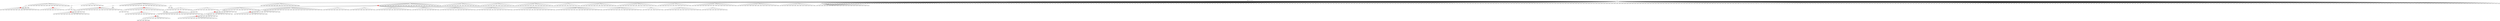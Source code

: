 digraph g {
	"59" -> "60";
	"60" [color=indianred1, style=filled, label="19"];
	"58" -> "59";
	"59" [label="2"];
	"50" -> "51";
	"51" [color=indianred1, style=filled, label="43"];
	"50" -> "52";
	"52" [label="10"];
	"49" -> "50";
	"50" [label="24"];
	"46" -> "47";
	"47" [color=indianred1, style=filled, label="45"];
	"45" -> "46";
	"46" [label="50"];
	"44" -> "45";
	"45" [color=indianred1, style=filled, label="36"];
	"43" -> "44";
	"44" [label="45"];
	"39" -> "40";
	"40" [label="6"];
	"38" -> "39";
	"39" [color=indianred1, style=filled, label="14"];
	"37" -> "38";
	"38" [label="30"];
	"33" -> "34";
	"34" [color=indianred1, style=filled, label="7"];
	"32" -> "33";
	"33" [label="46"];
	"30" -> "31";
	"31" [label="18"];
	"29" -> "30";
	"30" [color=indianred1, style=filled, label="39"];
	"28" -> "29";
	"29" [label="5"];
	"27" -> "28";
	"28" [color=indianred1, style=filled, label="11"];
	"26" -> "27";
	"27" [label="39"];
	"16" -> "17";
	"17" [color=indianred1, style=filled, label="4"];
	"15" -> "16";
	"16" [label="23"];
	"15" -> "18";
	"18" [label="32"];
	"14" -> "15";
	"15" [color=indianred1, style=filled, label="49"];
	"12" -> "13";
	"13" [label="1"];
	"12" -> "14";
	"14" [label="4"];
	"5" -> "6";
	"6" [color=indianred1, style=filled, label="44"];
	"4" -> "5";
	"5" [label="12"];
	"4" -> "7";
	"7" [label="48"];
	"2" -> "3";
	"3" [label="22"];
	"2" -> "4";
	"4" [label="44"];
	"2" -> "8";
	"8" [label="26"];
	"2" -> "9";
	"9" [label="41"];
	"2" -> "10";
	"10" [label="35"];
	"2" -> "11";
	"11" [label="38"];
	"2" -> "12";
	"12" [label="49"];
	"2" -> "19";
	"19" [label="47"];
	"2" -> "20";
	"20" [label="28"];
	"2" -> "21";
	"21" [label="9"];
	"2" -> "22";
	"22" [label="16"];
	"2" -> "23";
	"23" [label="29"];
	"2" -> "24";
	"24" [label="31"];
	"2" -> "25";
	"25" [label="34"];
	"2" -> "26";
	"26" [label="11"];
	"2" -> "32";
	"32" [label="7"];
	"1" -> "2";
	"2" [color=indianred1, style=filled, label="37"];
	"0" -> "1";
	"1" [label="37"];
	"0" -> "35";
	"35" [label="27"];
	"0" -> "36";
	"36" [label="40"];
	"0" -> "37";
	"37" [label="14"];
	"0" -> "41";
	"41" [label="20"];
	"0" -> "42";
	"42" [label="13"];
	"0" -> "43";
	"43" [label="36"];
	"0" -> "48";
	"48" [label="21"];
	"0" -> "49";
	"49" [label="43"];
	"0" -> "53";
	"53" [label="33"];
	"0" -> "54";
	"54" [label="3"];
	"0" -> "55";
	"55" [label="8"];
	"0" -> "56";
	"56" [label="25"];
	"0" -> "57";
	"57" [label="42"];
	"0" -> "58";
	"58" [label="19"];
	"0" -> "61";
	"61" [label="15"];
	"0" -> "62";
	"62" [label="17"];
	"0" [label="germline"];
	"0" -> "cell1";
	"cell1" [shape=box];
	"54" -> "cell2";
	"cell2" [shape=box];
	"57" -> "cell3";
	"cell3" [shape=box];
	"30" -> "cell4";
	"cell4" [shape=box];
	"51" -> "cell5";
	"cell5" [shape=box];
	"0" -> "cell6";
	"cell6" [shape=box];
	"7" -> "cell7";
	"cell7" [shape=box];
	"0" -> "cell8";
	"cell8" [shape=box];
	"21" -> "cell9";
	"cell9" [shape=box];
	"56" -> "cell10";
	"cell10" [shape=box];
	"0" -> "cell11";
	"cell11" [shape=box];
	"11" -> "cell12";
	"cell12" [shape=box];
	"41" -> "cell13";
	"cell13" [shape=box];
	"0" -> "cell14";
	"cell14" [shape=box];
	"0" -> "cell15";
	"cell15" [shape=box];
	"0" -> "cell16";
	"cell16" [shape=box];
	"35" -> "cell17";
	"cell17" [shape=box];
	"0" -> "cell18";
	"cell18" [shape=box];
	"0" -> "cell19";
	"cell19" [shape=box];
	"47" -> "cell20";
	"cell20" [shape=box];
	"0" -> "cell21";
	"cell21" [shape=box];
	"0" -> "cell22";
	"cell22" [shape=box];
	"61" -> "cell23";
	"cell23" [shape=box];
	"21" -> "cell24";
	"cell24" [shape=box];
	"6" -> "cell25";
	"cell25" [shape=box];
	"0" -> "cell26";
	"cell26" [shape=box];
	"0" -> "cell27";
	"cell27" [shape=box];
	"11" -> "cell28";
	"cell28" [shape=box];
	"48" -> "cell29";
	"cell29" [shape=box];
	"0" -> "cell30";
	"cell30" [shape=box];
	"42" -> "cell31";
	"cell31" [shape=box];
	"17" -> "cell32";
	"cell32" [shape=box];
	"57" -> "cell33";
	"cell33" [shape=box];
	"0" -> "cell34";
	"cell34" [shape=box];
	"56" -> "cell35";
	"cell35" [shape=box];
	"0" -> "cell36";
	"cell36" [shape=box];
	"0" -> "cell37";
	"cell37" [shape=box];
	"0" -> "cell38";
	"cell38" [shape=box];
	"0" -> "cell39";
	"cell39" [shape=box];
	"13" -> "cell40";
	"cell40" [shape=box];
	"0" -> "cell41";
	"cell41" [shape=box];
	"0" -> "cell42";
	"cell42" [shape=box];
	"0" -> "cell43";
	"cell43" [shape=box];
	"57" -> "cell44";
	"cell44" [shape=box];
	"0" -> "cell45";
	"cell45" [shape=box];
	"0" -> "cell46";
	"cell46" [shape=box];
	"58" -> "cell47";
	"cell47" [shape=box];
	"9" -> "cell48";
	"cell48" [shape=box];
	"51" -> "cell49";
	"cell49" [shape=box];
	"0" -> "cell50";
	"cell50" [shape=box];
	"0" -> "cell51";
	"cell51" [shape=box];
	"4" -> "cell52";
	"cell52" [shape=box];
	"0" -> "cell53";
	"cell53" [shape=box];
	"15" -> "cell54";
	"cell54" [shape=box];
	"0" -> "cell55";
	"cell55" [shape=box];
	"0" -> "cell56";
	"cell56" [shape=box];
	"35" -> "cell57";
	"cell57" [shape=box];
	"0" -> "cell58";
	"cell58" [shape=box];
	"6" -> "cell59";
	"cell59" [shape=box];
	"12" -> "cell60";
	"cell60" [shape=box];
	"41" -> "cell61";
	"cell61" [shape=box];
	"0" -> "cell62";
	"cell62" [shape=box];
	"0" -> "cell63";
	"cell63" [shape=box];
	"10" -> "cell64";
	"cell64" [shape=box];
	"39" -> "cell65";
	"cell65" [shape=box];
	"0" -> "cell66";
	"cell66" [shape=box];
	"0" -> "cell67";
	"cell67" [shape=box];
	"10" -> "cell68";
	"cell68" [shape=box];
	"0" -> "cell69";
	"cell69" [shape=box];
	"19" -> "cell70";
	"cell70" [shape=box];
	"49" -> "cell71";
	"cell71" [shape=box];
	"10" -> "cell72";
	"cell72" [shape=box];
	"56" -> "cell73";
	"cell73" [shape=box];
	"27" -> "cell74";
	"cell74" [shape=box];
	"36" -> "cell75";
	"cell75" [shape=box];
	"0" -> "cell76";
	"cell76" [shape=box];
	"0" -> "cell77";
	"cell77" [shape=box];
	"45" -> "cell78";
	"cell78" [shape=box];
	"0" -> "cell79";
	"cell79" [shape=box];
	"26" -> "cell80";
	"cell80" [shape=box];
	"0" -> "cell81";
	"cell81" [shape=box];
	"18" -> "cell82";
	"cell82" [shape=box];
	"0" -> "cell83";
	"cell83" [shape=box];
	"35" -> "cell84";
	"cell84" [shape=box];
	"0" -> "cell85";
	"cell85" [shape=box];
	"0" -> "cell86";
	"cell86" [shape=box];
	"34" -> "cell87";
	"cell87" [shape=box];
	"51" -> "cell88";
	"cell88" [shape=box];
	"41" -> "cell89";
	"cell89" [shape=box];
	"0" -> "cell90";
	"cell90" [shape=box];
	"0" -> "cell91";
	"cell91" [shape=box];
	"0" -> "cell92";
	"cell92" [shape=box];
	"0" -> "cell93";
	"cell93" [shape=box];
	"0" -> "cell94";
	"cell94" [shape=box];
	"25" -> "cell95";
	"cell95" [shape=box];
	"0" -> "cell96";
	"cell96" [shape=box];
	"0" -> "cell97";
	"cell97" [shape=box];
	"22" -> "cell98";
	"cell98" [shape=box];
	"51" -> "cell99";
	"cell99" [shape=box];
	"0" -> "cell100";
	"cell100" [shape=box];
	"17" -> "cell101";
	"cell101" [shape=box];
	"0" -> "cell102";
	"cell102" [shape=box];
	"22" -> "cell103";
	"cell103" [shape=box];
	"0" -> "cell104";
	"cell104" [shape=box];
	"40" -> "cell105";
	"cell105" [shape=box];
	"3" -> "cell106";
	"cell106" [shape=box];
	"60" -> "cell107";
	"cell107" [shape=box];
	"25" -> "cell108";
	"cell108" [shape=box];
	"0" -> "cell109";
	"cell109" [shape=box];
	"0" -> "cell110";
	"cell110" [shape=box];
	"0" -> "cell111";
	"cell111" [shape=box];
	"0" -> "cell112";
	"cell112" [shape=box];
	"0" -> "cell113";
	"cell113" [shape=box];
	"53" -> "cell114";
	"cell114" [shape=box];
	"12" -> "cell115";
	"cell115" [shape=box];
	"18" -> "cell116";
	"cell116" [shape=box];
	"52" -> "cell117";
	"cell117" [shape=box];
	"12" -> "cell118";
	"cell118" [shape=box];
	"36" -> "cell119";
	"cell119" [shape=box];
	"0" -> "cell120";
	"cell120" [shape=box];
	"34" -> "cell121";
	"cell121" [shape=box];
	"0" -> "cell122";
	"cell122" [shape=box];
	"58" -> "cell123";
	"cell123" [shape=box];
	"0" -> "cell124";
	"cell124" [shape=box];
	"0" -> "cell125";
	"cell125" [shape=box];
	"0" -> "cell126";
	"cell126" [shape=box];
	"0" -> "cell127";
	"cell127" [shape=box];
	"8" -> "cell128";
	"cell128" [shape=box];
	"0" -> "cell129";
	"cell129" [shape=box];
	"47" -> "cell130";
	"cell130" [shape=box];
	"41" -> "cell131";
	"cell131" [shape=box];
	"0" -> "cell132";
	"cell132" [shape=box];
	"0" -> "cell133";
	"cell133" [shape=box];
	"0" -> "cell134";
	"cell134" [shape=box];
	"0" -> "cell135";
	"cell135" [shape=box];
	"28" -> "cell136";
	"cell136" [shape=box];
	"28" -> "cell137";
	"cell137" [shape=box];
	"0" -> "cell138";
	"cell138" [shape=box];
	"16" -> "cell139";
	"cell139" [shape=box];
	"0" -> "cell140";
	"cell140" [shape=box];
	"60" -> "cell141";
	"cell141" [shape=box];
	"0" -> "cell142";
	"cell142" [shape=box];
	"32" -> "cell143";
	"cell143" [shape=box];
	"49" -> "cell144";
	"cell144" [shape=box];
	"39" -> "cell145";
	"cell145" [shape=box];
	"4" -> "cell146";
	"cell146" [shape=box];
	"0" -> "cell147";
	"cell147" [shape=box];
	"21" -> "cell148";
	"cell148" [shape=box];
	"20" -> "cell149";
	"cell149" [shape=box];
	"0" -> "cell150";
	"cell150" [shape=box];
	"11" -> "cell151";
	"cell151" [shape=box];
	"62" -> "cell152";
	"cell152" [shape=box];
	"6" -> "cell153";
	"cell153" [shape=box];
	"11" -> "cell154";
	"cell154" [shape=box];
	"0" -> "cell155";
	"cell155" [shape=box];
	"0" -> "cell156";
	"cell156" [shape=box];
	"0" -> "cell157";
	"cell157" [shape=box];
	"22" -> "cell158";
	"cell158" [shape=box];
	"0" -> "cell159";
	"cell159" [shape=box];
	"0" -> "cell160";
	"cell160" [shape=box];
	"0" -> "cell161";
	"cell161" [shape=box];
	"0" -> "cell162";
	"cell162" [shape=box];
	"6" -> "cell163";
	"cell163" [shape=box];
	"0" -> "cell164";
	"cell164" [shape=box];
	"24" -> "cell165";
	"cell165" [shape=box];
	"0" -> "cell166";
	"cell166" [shape=box];
	"19" -> "cell167";
	"cell167" [shape=box];
	"61" -> "cell168";
	"cell168" [shape=box];
	"0" -> "cell169";
	"cell169" [shape=box];
	"0" -> "cell170";
	"cell170" [shape=box];
	"0" -> "cell171";
	"cell171" [shape=box];
	"36" -> "cell172";
	"cell172" [shape=box];
	"43" -> "cell173";
	"cell173" [shape=box];
	"28" -> "cell174";
	"cell174" [shape=box];
	"0" -> "cell175";
	"cell175" [shape=box];
	"0" -> "cell176";
	"cell176" [shape=box];
	"47" -> "cell177";
	"cell177" [shape=box];
	"0" -> "cell178";
	"cell178" [shape=box];
	"1" -> "cell179";
	"cell179" [shape=box];
	"45" -> "cell180";
	"cell180" [shape=box];
	"0" -> "cell181";
	"cell181" [shape=box];
	"0" -> "cell182";
	"cell182" [shape=box];
	"20" -> "cell183";
	"cell183" [shape=box];
	"33" -> "cell184";
	"cell184" [shape=box];
	"0" -> "cell185";
	"cell185" [shape=box];
	"30" -> "cell186";
	"cell186" [shape=box];
	"0" -> "cell187";
	"cell187" [shape=box];
	"17" -> "cell188";
	"cell188" [shape=box];
	"60" -> "cell189";
	"cell189" [shape=box];
	"0" -> "cell190";
	"cell190" [shape=box];
	"0" -> "cell191";
	"cell191" [shape=box];
	"0" -> "cell192";
	"cell192" [shape=box];
	"0" -> "cell193";
	"cell193" [shape=box];
	"0" -> "cell194";
	"cell194" [shape=box];
	"0" -> "cell195";
	"cell195" [shape=box];
	"0" -> "cell196";
	"cell196" [shape=box];
	"0" -> "cell197";
	"cell197" [shape=box];
	"48" -> "cell198";
	"cell198" [shape=box];
	"21" -> "cell199";
	"cell199" [shape=box];
	"35" -> "cell200";
	"cell200" [shape=box];
	"37" -> "cell201";
	"cell201" [shape=box];
	"0" -> "cell202";
	"cell202" [shape=box];
	"0" -> "cell203";
	"cell203" [shape=box];
	"0" -> "cell204";
	"cell204" [shape=box];
	"0" -> "cell205";
	"cell205" [shape=box];
	"0" -> "cell206";
	"cell206" [shape=box];
	"12" -> "cell207";
	"cell207" [shape=box];
	"43" -> "cell208";
	"cell208" [shape=box];
	"0" -> "cell209";
	"cell209" [shape=box];
	"0" -> "cell210";
	"cell210" [shape=box];
	"10" -> "cell211";
	"cell211" [shape=box];
	"0" -> "cell212";
	"cell212" [shape=box];
	"32" -> "cell213";
	"cell213" [shape=box];
	"20" -> "cell214";
	"cell214" [shape=box];
	"0" -> "cell215";
	"cell215" [shape=box];
	"21" -> "cell216";
	"cell216" [shape=box];
	"0" -> "cell217";
	"cell217" [shape=box];
	"1" -> "cell218";
	"cell218" [shape=box];
	"39" -> "cell219";
	"cell219" [shape=box];
	"28" -> "cell220";
	"cell220" [shape=box];
	"0" -> "cell221";
	"cell221" [shape=box];
	"10" -> "cell222";
	"cell222" [shape=box];
	"0" -> "cell223";
	"cell223" [shape=box];
	"55" -> "cell224";
	"cell224" [shape=box];
	"0" -> "cell225";
	"cell225" [shape=box];
	"0" -> "cell226";
	"cell226" [shape=box];
	"49" -> "cell227";
	"cell227" [shape=box];
	"20" -> "cell228";
	"cell228" [shape=box];
	"56" -> "cell229";
	"cell229" [shape=box];
	"0" -> "cell230";
	"cell230" [shape=box];
	"21" -> "cell231";
	"cell231" [shape=box];
	"0" -> "cell232";
	"cell232" [shape=box];
	"9" -> "cell233";
	"cell233" [shape=box];
	"0" -> "cell234";
	"cell234" [shape=box];
	"0" -> "cell235";
	"cell235" [shape=box];
	"8" -> "cell236";
	"cell236" [shape=box];
	"26" -> "cell237";
	"cell237" [shape=box];
	"0" -> "cell238";
	"cell238" [shape=box];
	"0" -> "cell239";
	"cell239" [shape=box];
	"0" -> "cell240";
	"cell240" [shape=box];
	"0" -> "cell241";
	"cell241" [shape=box];
	"23" -> "cell242";
	"cell242" [shape=box];
	"45" -> "cell243";
	"cell243" [shape=box];
	"46" -> "cell244";
	"cell244" [shape=box];
	"41" -> "cell245";
	"cell245" [shape=box];
	"24" -> "cell246";
	"cell246" [shape=box];
	"0" -> "cell247";
	"cell247" [shape=box];
	"0" -> "cell248";
	"cell248" [shape=box];
	"9" -> "cell249";
	"cell249" [shape=box];
	"32" -> "cell250";
	"cell250" [shape=box];
	"0" -> "cell251";
	"cell251" [shape=box];
	"6" -> "cell252";
	"cell252" [shape=box];
	"0" -> "cell253";
	"cell253" [shape=box];
	"0" -> "cell254";
	"cell254" [shape=box];
	"0" -> "cell255";
	"cell255" [shape=box];
	"0" -> "cell256";
	"cell256" [shape=box];
	"26" -> "cell257";
	"cell257" [shape=box];
	"43" -> "cell258";
	"cell258" [shape=box];
	"0" -> "cell259";
	"cell259" [shape=box];
	"61" -> "cell260";
	"cell260" [shape=box];
	"0" -> "cell261";
	"cell261" [shape=box];
	"0" -> "cell262";
	"cell262" [shape=box];
	"0" -> "cell263";
	"cell263" [shape=box];
	"0" -> "cell264";
	"cell264" [shape=box];
	"0" -> "cell265";
	"cell265" [shape=box];
	"8" -> "cell266";
	"cell266" [shape=box];
	"36" -> "cell267";
	"cell267" [shape=box];
	"0" -> "cell268";
	"cell268" [shape=box];
	"0" -> "cell269";
	"cell269" [shape=box];
	"25" -> "cell270";
	"cell270" [shape=box];
	"0" -> "cell271";
	"cell271" [shape=box];
	"0" -> "cell272";
	"cell272" [shape=box];
	"0" -> "cell273";
	"cell273" [shape=box];
	"0" -> "cell274";
	"cell274" [shape=box];
	"8" -> "cell275";
	"cell275" [shape=box];
	"0" -> "cell276";
	"cell276" [shape=box];
	"0" -> "cell277";
	"cell277" [shape=box];
	"0" -> "cell278";
	"cell278" [shape=box];
	"0" -> "cell279";
	"cell279" [shape=box];
	"0" -> "cell280";
	"cell280" [shape=box];
	"1" -> "cell281";
	"cell281" [shape=box];
	"0" -> "cell282";
	"cell282" [shape=box];
	"0" -> "cell283";
	"cell283" [shape=box];
	"53" -> "cell284";
	"cell284" [shape=box];
	"0" -> "cell285";
	"cell285" [shape=box];
	"8" -> "cell286";
	"cell286" [shape=box];
	"12" -> "cell287";
	"cell287" [shape=box];
	"37" -> "cell288";
	"cell288" [shape=box];
	"18" -> "cell289";
	"cell289" [shape=box];
	"0" -> "cell290";
	"cell290" [shape=box];
	"0" -> "cell291";
	"cell291" [shape=box];
	"54" -> "cell292";
	"cell292" [shape=box];
	"61" -> "cell293";
	"cell293" [shape=box];
	"0" -> "cell294";
	"cell294" [shape=box];
	"0" -> "cell295";
	"cell295" [shape=box];
	"0" -> "cell296";
	"cell296" [shape=box];
	"38" -> "cell297";
	"cell297" [shape=box];
	"57" -> "cell298";
	"cell298" [shape=box];
	"0" -> "cell299";
	"cell299" [shape=box];
	"0" -> "cell300";
	"cell300" [shape=box];
	"48" -> "cell301";
	"cell301" [shape=box];
	"0" -> "cell302";
	"cell302" [shape=box];
	"0" -> "cell303";
	"cell303" [shape=box];
	"11" -> "cell304";
	"cell304" [shape=box];
	"5" -> "cell305";
	"cell305" [shape=box];
	"31" -> "cell306";
	"cell306" [shape=box];
	"0" -> "cell307";
	"cell307" [shape=box];
	"0" -> "cell308";
	"cell308" [shape=box];
	"35" -> "cell309";
	"cell309" [shape=box];
	"0" -> "cell310";
	"cell310" [shape=box];
	"0" -> "cell311";
	"cell311" [shape=box];
	"59" -> "cell312";
	"cell312" [shape=box];
	"61" -> "cell313";
	"cell313" [shape=box];
	"34" -> "cell314";
	"cell314" [shape=box];
	"30" -> "cell315";
	"cell315" [shape=box];
	"0" -> "cell316";
	"cell316" [shape=box];
	"0" -> "cell317";
	"cell317" [shape=box];
	"45" -> "cell318";
	"cell318" [shape=box];
	"30" -> "cell319";
	"cell319" [shape=box];
	"0" -> "cell320";
	"cell320" [shape=box];
	"28" -> "cell321";
	"cell321" [shape=box];
	"0" -> "cell322";
	"cell322" [shape=box];
	"0" -> "cell323";
	"cell323" [shape=box];
	"0" -> "cell324";
	"cell324" [shape=box];
	"42" -> "cell325";
	"cell325" [shape=box];
	"0" -> "cell326";
	"cell326" [shape=box];
	"36" -> "cell327";
	"cell327" [shape=box];
	"0" -> "cell328";
	"cell328" [shape=box];
	"61" -> "cell329";
	"cell329" [shape=box];
	"53" -> "cell330";
	"cell330" [shape=box];
	"55" -> "cell331";
	"cell331" [shape=box];
	"47" -> "cell332";
	"cell332" [shape=box];
	"0" -> "cell333";
	"cell333" [shape=box];
	"47" -> "cell334";
	"cell334" [shape=box];
	"0" -> "cell335";
	"cell335" [shape=box];
	"42" -> "cell336";
	"cell336" [shape=box];
	"0" -> "cell337";
	"cell337" [shape=box];
	"0" -> "cell338";
	"cell338" [shape=box];
	"0" -> "cell339";
	"cell339" [shape=box];
	"0" -> "cell340";
	"cell340" [shape=box];
	"0" -> "cell341";
	"cell341" [shape=box];
	"0" -> "cell342";
	"cell342" [shape=box];
	"0" -> "cell343";
	"cell343" [shape=box];
	"0" -> "cell344";
	"cell344" [shape=box];
	"0" -> "cell345";
	"cell345" [shape=box];
	"0" -> "cell346";
	"cell346" [shape=box];
	"41" -> "cell347";
	"cell347" [shape=box];
	"0" -> "cell348";
	"cell348" [shape=box];
	"57" -> "cell349";
	"cell349" [shape=box];
	"0" -> "cell350";
	"cell350" [shape=box];
	"7" -> "cell351";
	"cell351" [shape=box];
	"55" -> "cell352";
	"cell352" [shape=box];
	"45" -> "cell353";
	"cell353" [shape=box];
	"0" -> "cell354";
	"cell354" [shape=box];
	"0" -> "cell355";
	"cell355" [shape=box];
	"0" -> "cell356";
	"cell356" [shape=box];
	"56" -> "cell357";
	"cell357" [shape=box];
	"0" -> "cell358";
	"cell358" [shape=box];
	"59" -> "cell359";
	"cell359" [shape=box];
	"0" -> "cell360";
	"cell360" [shape=box];
	"0" -> "cell361";
	"cell361" [shape=box];
	"0" -> "cell362";
	"cell362" [shape=box];
	"0" -> "cell363";
	"cell363" [shape=box];
	"0" -> "cell364";
	"cell364" [shape=box];
	"1" -> "cell365";
	"cell365" [shape=box];
	"48" -> "cell366";
	"cell366" [shape=box];
	"0" -> "cell367";
	"cell367" [shape=box];
	"0" -> "cell368";
	"cell368" [shape=box];
	"0" -> "cell369";
	"cell369" [shape=box];
	"45" -> "cell370";
	"cell370" [shape=box];
	"39" -> "cell371";
	"cell371" [shape=box];
	"1" -> "cell372";
	"cell372" [shape=box];
	"48" -> "cell373";
	"cell373" [shape=box];
	"0" -> "cell374";
	"cell374" [shape=box];
	"45" -> "cell375";
	"cell375" [shape=box];
	"39" -> "cell376";
	"cell376" [shape=box];
	"0" -> "cell377";
	"cell377" [shape=box];
	"0" -> "cell378";
	"cell378" [shape=box];
	"0" -> "cell379";
	"cell379" [shape=box];
	"0" -> "cell380";
	"cell380" [shape=box];
	"0" -> "cell381";
	"cell381" [shape=box];
	"0" -> "cell382";
	"cell382" [shape=box];
	"0" -> "cell383";
	"cell383" [shape=box];
	"0" -> "cell384";
	"cell384" [shape=box];
	"0" -> "cell385";
	"cell385" [shape=box];
	"54" -> "cell386";
	"cell386" [shape=box];
	"0" -> "cell387";
	"cell387" [shape=box];
	"49" -> "cell388";
	"cell388" [shape=box];
	"0" -> "cell389";
	"cell389" [shape=box];
	"48" -> "cell390";
	"cell390" [shape=box];
	"0" -> "cell391";
	"cell391" [shape=box];
	"0" -> "cell392";
	"cell392" [shape=box];
	"0" -> "cell393";
	"cell393" [shape=box];
	"0" -> "cell394";
	"cell394" [shape=box];
	"0" -> "cell395";
	"cell395" [shape=box];
	"0" -> "cell396";
	"cell396" [shape=box];
	"0" -> "cell397";
	"cell397" [shape=box];
	"28" -> "cell398";
	"cell398" [shape=box];
	"0" -> "cell399";
	"cell399" [shape=box];
	"0" -> "cell400";
	"cell400" [shape=box];
	"6" -> "cell401";
	"cell401" [shape=box];
	"42" -> "cell402";
	"cell402" [shape=box];
	"55" -> "cell403";
	"cell403" [shape=box];
	"35" -> "cell404";
	"cell404" [shape=box];
	"0" -> "cell405";
	"cell405" [shape=box];
	"22" -> "cell406";
	"cell406" [shape=box];
	"15" -> "cell407";
	"cell407" [shape=box];
	"0" -> "cell408";
	"cell408" [shape=box];
	"0" -> "cell409";
	"cell409" [shape=box];
	"0" -> "cell410";
	"cell410" [shape=box];
	"45" -> "cell411";
	"cell411" [shape=box];
	"49" -> "cell412";
	"cell412" [shape=box];
	"0" -> "cell413";
	"cell413" [shape=box];
	"11" -> "cell414";
	"cell414" [shape=box];
	"0" -> "cell415";
	"cell415" [shape=box];
	"28" -> "cell416";
	"cell416" [shape=box];
	"0" -> "cell417";
	"cell417" [shape=box];
	"24" -> "cell418";
	"cell418" [shape=box];
	"31" -> "cell419";
	"cell419" [shape=box];
	"0" -> "cell420";
	"cell420" [shape=box];
	"0" -> "cell421";
	"cell421" [shape=box];
	"0" -> "cell422";
	"cell422" [shape=box];
	"5" -> "cell423";
	"cell423" [shape=box];
	"0" -> "cell424";
	"cell424" [shape=box];
	"0" -> "cell425";
	"cell425" [shape=box];
	"0" -> "cell426";
	"cell426" [shape=box];
	"0" -> "cell427";
	"cell427" [shape=box];
	"0" -> "cell428";
	"cell428" [shape=box];
	"0" -> "cell429";
	"cell429" [shape=box];
	"19" -> "cell430";
	"cell430" [shape=box];
	"0" -> "cell431";
	"cell431" [shape=box];
	"0" -> "cell432";
	"cell432" [shape=box];
	"1" -> "cell433";
	"cell433" [shape=box];
	"19" -> "cell434";
	"cell434" [shape=box];
	"0" -> "cell435";
	"cell435" [shape=box];
	"1" -> "cell436";
	"cell436" [shape=box];
	"23" -> "cell437";
	"cell437" [shape=box];
	"4" -> "cell438";
	"cell438" [shape=box];
	"0" -> "cell439";
	"cell439" [shape=box];
	"0" -> "cell440";
	"cell440" [shape=box];
	"20" -> "cell441";
	"cell441" [shape=box];
	"0" -> "cell442";
	"cell442" [shape=box];
	"0" -> "cell443";
	"cell443" [shape=box];
	"26" -> "cell444";
	"cell444" [shape=box];
	"19" -> "cell445";
	"cell445" [shape=box];
	"0" -> "cell446";
	"cell446" [shape=box];
	"43" -> "cell447";
	"cell447" [shape=box];
	"0" -> "cell448";
	"cell448" [shape=box];
	"9" -> "cell449";
	"cell449" [shape=box];
	"12" -> "cell450";
	"cell450" [shape=box];
	"20" -> "cell451";
	"cell451" [shape=box];
	"34" -> "cell452";
	"cell452" [shape=box];
	"17" -> "cell453";
	"cell453" [shape=box];
	"20" -> "cell454";
	"cell454" [shape=box];
	"40" -> "cell455";
	"cell455" [shape=box];
	"3" -> "cell456";
	"cell456" [shape=box];
	"43" -> "cell457";
	"cell457" [shape=box];
	"58" -> "cell458";
	"cell458" [shape=box];
	"0" -> "cell459";
	"cell459" [shape=box];
	"1" -> "cell460";
	"cell460" [shape=box];
	"54" -> "cell461";
	"cell461" [shape=box];
	"0" -> "cell462";
	"cell462" [shape=box];
	"0" -> "cell463";
	"cell463" [shape=box];
	"0" -> "cell464";
	"cell464" [shape=box];
	"0" -> "cell465";
	"cell465" [shape=box];
	"0" -> "cell466";
	"cell466" [shape=box];
	"45" -> "cell467";
	"cell467" [shape=box];
	"12" -> "cell468";
	"cell468" [shape=box];
	"0" -> "cell469";
	"cell469" [shape=box];
	"9" -> "cell470";
	"cell470" [shape=box];
	"0" -> "cell471";
	"cell471" [shape=box];
	"0" -> "cell472";
	"cell472" [shape=box];
	"11" -> "cell473";
	"cell473" [shape=box];
	"0" -> "cell474";
	"cell474" [shape=box];
	"24" -> "cell475";
	"cell475" [shape=box];
	"6" -> "cell476";
	"cell476" [shape=box];
	"0" -> "cell477";
	"cell477" [shape=box];
	"22" -> "cell478";
	"cell478" [shape=box];
	"62" -> "cell479";
	"cell479" [shape=box];
	"22" -> "cell480";
	"cell480" [shape=box];
	"0" -> "cell481";
	"cell481" [shape=box];
	"17" -> "cell482";
	"cell482" [shape=box];
	"0" -> "cell483";
	"cell483" [shape=box];
	"41" -> "cell484";
	"cell484" [shape=box];
	"44" -> "cell485";
	"cell485" [shape=box];
	"0" -> "cell486";
	"cell486" [shape=box];
	"1" -> "cell487";
	"cell487" [shape=box];
	"55" -> "cell488";
	"cell488" [shape=box];
	"0" -> "cell489";
	"cell489" [shape=box];
	"3" -> "cell490";
	"cell490" [shape=box];
	"35" -> "cell491";
	"cell491" [shape=box];
	"21" -> "cell492";
	"cell492" [shape=box];
	"43" -> "cell493";
	"cell493" [shape=box];
	"43" -> "cell494";
	"cell494" [shape=box];
	"11" -> "cell495";
	"cell495" [shape=box];
	"0" -> "cell496";
	"cell496" [shape=box];
	"0" -> "cell497";
	"cell497" [shape=box];
	"52" -> "cell498";
	"cell498" [shape=box];
	"37" -> "cell499";
	"cell499" [shape=box];
	"0" -> "cell500";
	"cell500" [shape=box];
	"0" -> "cell501";
	"cell501" [shape=box];
	"53" -> "cell502";
	"cell502" [shape=box];
	"0" -> "cell503";
	"cell503" [shape=box];
	"11" -> "cell504";
	"cell504" [shape=box];
	"0" -> "cell505";
	"cell505" [shape=box];
	"0" -> "cell506";
	"cell506" [shape=box];
	"21" -> "cell507";
	"cell507" [shape=box];
	"0" -> "cell508";
	"cell508" [shape=box];
	"0" -> "cell509";
	"cell509" [shape=box];
	"39" -> "cell510";
	"cell510" [shape=box];
	"0" -> "cell511";
	"cell511" [shape=box];
	"0" -> "cell512";
	"cell512" [shape=box];
	"0" -> "cell513";
	"cell513" [shape=box];
	"35" -> "cell514";
	"cell514" [shape=box];
	"0" -> "cell515";
	"cell515" [shape=box];
	"26" -> "cell516";
	"cell516" [shape=box];
	"0" -> "cell517";
	"cell517" [shape=box];
	"0" -> "cell518";
	"cell518" [shape=box];
	"0" -> "cell519";
	"cell519" [shape=box];
	"0" -> "cell520";
	"cell520" [shape=box];
	"0" -> "cell521";
	"cell521" [shape=box];
	"34" -> "cell522";
	"cell522" [shape=box];
	"3" -> "cell523";
	"cell523" [shape=box];
	"4" -> "cell524";
	"cell524" [shape=box];
	"60" -> "cell525";
	"cell525" [shape=box];
	"0" -> "cell526";
	"cell526" [shape=box];
	"41" -> "cell527";
	"cell527" [shape=box];
	"0" -> "cell528";
	"cell528" [shape=box];
	"22" -> "cell529";
	"cell529" [shape=box];
	"37" -> "cell530";
	"cell530" [shape=box];
	"0" -> "cell531";
	"cell531" [shape=box];
	"35" -> "cell532";
	"cell532" [shape=box];
	"0" -> "cell533";
	"cell533" [shape=box];
	"3" -> "cell534";
	"cell534" [shape=box];
	"30" -> "cell535";
	"cell535" [shape=box];
	"0" -> "cell536";
	"cell536" [shape=box];
	"10" -> "cell537";
	"cell537" [shape=box];
	"0" -> "cell538";
	"cell538" [shape=box];
	"0" -> "cell539";
	"cell539" [shape=box];
	"0" -> "cell540";
	"cell540" [shape=box];
	"0" -> "cell541";
	"cell541" [shape=box];
	"25" -> "cell542";
	"cell542" [shape=box];
	"0" -> "cell543";
	"cell543" [shape=box];
	"0" -> "cell544";
	"cell544" [shape=box];
	"0" -> "cell545";
	"cell545" [shape=box];
	"57" -> "cell546";
	"cell546" [shape=box];
	"0" -> "cell547";
	"cell547" [shape=box];
	"0" -> "cell548";
	"cell548" [shape=box];
	"0" -> "cell549";
	"cell549" [shape=box];
	"0" -> "cell550";
	"cell550" [shape=box];
	"0" -> "cell551";
	"cell551" [shape=box];
	"0" -> "cell552";
	"cell552" [shape=box];
	"58" -> "cell553";
	"cell553" [shape=box];
	"0" -> "cell554";
	"cell554" [shape=box];
	"28" -> "cell555";
	"cell555" [shape=box];
	"0" -> "cell556";
	"cell556" [shape=box];
	"15" -> "cell557";
	"cell557" [shape=box];
	"0" -> "cell558";
	"cell558" [shape=box];
	"0" -> "cell559";
	"cell559" [shape=box];
	"0" -> "cell560";
	"cell560" [shape=box];
	"0" -> "cell561";
	"cell561" [shape=box];
	"55" -> "cell562";
	"cell562" [shape=box];
	"0" -> "cell563";
	"cell563" [shape=box];
	"26" -> "cell564";
	"cell564" [shape=box];
	"55" -> "cell565";
	"cell565" [shape=box];
	"56" -> "cell566";
	"cell566" [shape=box];
	"6" -> "cell567";
	"cell567" [shape=box];
	"0" -> "cell568";
	"cell568" [shape=box];
	"0" -> "cell569";
	"cell569" [shape=box];
	"0" -> "cell570";
	"cell570" [shape=box];
	"0" -> "cell571";
	"cell571" [shape=box];
	"0" -> "cell572";
	"cell572" [shape=box];
	"55" -> "cell573";
	"cell573" [shape=box];
	"39" -> "cell574";
	"cell574" [shape=box];
	"1" -> "cell575";
	"cell575" [shape=box];
	"0" -> "cell576";
	"cell576" [shape=box];
	"53" -> "cell577";
	"cell577" [shape=box];
	"25" -> "cell578";
	"cell578" [shape=box];
	"39" -> "cell579";
	"cell579" [shape=box];
	"0" -> "cell580";
	"cell580" [shape=box];
	"58" -> "cell581";
	"cell581" [shape=box];
	"45" -> "cell582";
	"cell582" [shape=box];
	"24" -> "cell583";
	"cell583" [shape=box];
	"0" -> "cell584";
	"cell584" [shape=box];
	"34" -> "cell585";
	"cell585" [shape=box];
	"0" -> "cell586";
	"cell586" [shape=box];
	"0" -> "cell587";
	"cell587" [shape=box];
	"0" -> "cell588";
	"cell588" [shape=box];
	"0" -> "cell589";
	"cell589" [shape=box];
	"0" -> "cell590";
	"cell590" [shape=box];
	"32" -> "cell591";
	"cell591" [shape=box];
	"0" -> "cell592";
	"cell592" [shape=box];
	"56" -> "cell593";
	"cell593" [shape=box];
	"58" -> "cell594";
	"cell594" [shape=box];
	"0" -> "cell595";
	"cell595" [shape=box];
	"0" -> "cell596";
	"cell596" [shape=box];
	"55" -> "cell597";
	"cell597" [shape=box];
	"0" -> "cell598";
	"cell598" [shape=box];
	"0" -> "cell599";
	"cell599" [shape=box];
	"0" -> "cell600";
	"cell600" [shape=box];
	"1" -> "cell601";
	"cell601" [shape=box];
	"0" -> "cell602";
	"cell602" [shape=box];
	"1" -> "cell603";
	"cell603" [shape=box];
	"0" -> "cell604";
	"cell604" [shape=box];
	"0" -> "cell605";
	"cell605" [shape=box];
	"0" -> "cell606";
	"cell606" [shape=box];
	"0" -> "cell607";
	"cell607" [shape=box];
	"0" -> "cell608";
	"cell608" [shape=box];
	"9" -> "cell609";
	"cell609" [shape=box];
	"35" -> "cell610";
	"cell610" [shape=box];
	"13" -> "cell611";
	"cell611" [shape=box];
	"35" -> "cell612";
	"cell612" [shape=box];
	"9" -> "cell613";
	"cell613" [shape=box];
	"25" -> "cell614";
	"cell614" [shape=box];
	"61" -> "cell615";
	"cell615" [shape=box];
	"53" -> "cell616";
	"cell616" [shape=box];
	"29" -> "cell617";
	"cell617" [shape=box];
	"0" -> "cell618";
	"cell618" [shape=box];
	"8" -> "cell619";
	"cell619" [shape=box];
	"0" -> "cell620";
	"cell620" [shape=box];
	"23" -> "cell621";
	"cell621" [shape=box];
	"0" -> "cell622";
	"cell622" [shape=box];
	"0" -> "cell623";
	"cell623" [shape=box];
	"60" -> "cell624";
	"cell624" [shape=box];
	"1" -> "cell625";
	"cell625" [shape=box];
	"0" -> "cell626";
	"cell626" [shape=box];
	"0" -> "cell627";
	"cell627" [shape=box];
	"15" -> "cell628";
	"cell628" [shape=box];
	"19" -> "cell629";
	"cell629" [shape=box];
	"0" -> "cell630";
	"cell630" [shape=box];
	"0" -> "cell631";
	"cell631" [shape=box];
	"0" -> "cell632";
	"cell632" [shape=box];
	"0" -> "cell633";
	"cell633" [shape=box];
	"0" -> "cell634";
	"cell634" [shape=box];
	"37" -> "cell635";
	"cell635" [shape=box];
	"7" -> "cell636";
	"cell636" [shape=box];
	"0" -> "cell637";
	"cell637" [shape=box];
	"12" -> "cell638";
	"cell638" [shape=box];
	"55" -> "cell639";
	"cell639" [shape=box];
	"41" -> "cell640";
	"cell640" [shape=box];
	"0" -> "cell641";
	"cell641" [shape=box];
	"60" -> "cell642";
	"cell642" [shape=box];
	"0" -> "cell643";
	"cell643" [shape=box];
	"10" -> "cell644";
	"cell644" [shape=box];
	"0" -> "cell645";
	"cell645" [shape=box];
	"0" -> "cell646";
	"cell646" [shape=box];
	"0" -> "cell647";
	"cell647" [shape=box];
	"0" -> "cell648";
	"cell648" [shape=box];
	"0" -> "cell649";
	"cell649" [shape=box];
	"39" -> "cell650";
	"cell650" [shape=box];
	"0" -> "cell651";
	"cell651" [shape=box];
	"4" -> "cell652";
	"cell652" [shape=box];
	"15" -> "cell653";
	"cell653" [shape=box];
	"0" -> "cell654";
	"cell654" [shape=box];
	"51" -> "cell655";
	"cell655" [shape=box];
	"4" -> "cell656";
	"cell656" [shape=box];
	"1" -> "cell657";
	"cell657" [shape=box];
	"0" -> "cell658";
	"cell658" [shape=box];
	"0" -> "cell659";
	"cell659" [shape=box];
	"12" -> "cell660";
	"cell660" [shape=box];
	"36" -> "cell661";
	"cell661" [shape=box];
	"8" -> "cell662";
	"cell662" [shape=box];
	"0" -> "cell663";
	"cell663" [shape=box];
	"37" -> "cell664";
	"cell664" [shape=box];
	"4" -> "cell665";
	"cell665" [shape=box];
	"0" -> "cell666";
	"cell666" [shape=box];
	"60" -> "cell667";
	"cell667" [shape=box];
	"6" -> "cell668";
	"cell668" [shape=box];
	"18" -> "cell669";
	"cell669" [shape=box];
	"4" -> "cell670";
	"cell670" [shape=box];
	"61" -> "cell671";
	"cell671" [shape=box];
	"28" -> "cell672";
	"cell672" [shape=box];
	"0" -> "cell673";
	"cell673" [shape=box];
	"21" -> "cell674";
	"cell674" [shape=box];
	"18" -> "cell675";
	"cell675" [shape=box];
	"10" -> "cell676";
	"cell676" [shape=box];
	"34" -> "cell677";
	"cell677" [shape=box];
	"0" -> "cell678";
	"cell678" [shape=box];
	"0" -> "cell679";
	"cell679" [shape=box];
	"3" -> "cell680";
	"cell680" [shape=box];
	"57" -> "cell681";
	"cell681" [shape=box];
	"1" -> "cell682";
	"cell682" [shape=box];
	"56" -> "cell683";
	"cell683" [shape=box];
	"0" -> "cell684";
	"cell684" [shape=box];
	"51" -> "cell685";
	"cell685" [shape=box];
	"37" -> "cell686";
	"cell686" [shape=box];
	"0" -> "cell687";
	"cell687" [shape=box];
	"0" -> "cell688";
	"cell688" [shape=box];
	"17" -> "cell689";
	"cell689" [shape=box];
	"18" -> "cell690";
	"cell690" [shape=box];
	"1" -> "cell691";
	"cell691" [shape=box];
	"9" -> "cell692";
	"cell692" [shape=box];
	"10" -> "cell693";
	"cell693" [shape=box];
	"0" -> "cell694";
	"cell694" [shape=box];
	"0" -> "cell695";
	"cell695" [shape=box];
	"37" -> "cell696";
	"cell696" [shape=box];
	"49" -> "cell697";
	"cell697" [shape=box];
	"0" -> "cell698";
	"cell698" [shape=box];
	"0" -> "cell699";
	"cell699" [shape=box];
	"46" -> "cell700";
	"cell700" [shape=box];
	"0" -> "cell701";
	"cell701" [shape=box];
	"40" -> "cell702";
	"cell702" [shape=box];
	"0" -> "cell703";
	"cell703" [shape=box];
	"0" -> "cell704";
	"cell704" [shape=box];
	"0" -> "cell705";
	"cell705" [shape=box];
	"0" -> "cell706";
	"cell706" [shape=box];
	"0" -> "cell707";
	"cell707" [shape=box];
	"19" -> "cell708";
	"cell708" [shape=box];
	"0" -> "cell709";
	"cell709" [shape=box];
	"51" -> "cell710";
	"cell710" [shape=box];
	"0" -> "cell711";
	"cell711" [shape=box];
	"0" -> "cell712";
	"cell712" [shape=box];
	"0" -> "cell713";
	"cell713" [shape=box];
	"27" -> "cell714";
	"cell714" [shape=box];
	"0" -> "cell715";
	"cell715" [shape=box];
	"22" -> "cell716";
	"cell716" [shape=box];
	"0" -> "cell717";
	"cell717" [shape=box];
	"0" -> "cell718";
	"cell718" [shape=box];
	"0" -> "cell719";
	"cell719" [shape=box];
	"0" -> "cell720";
	"cell720" [shape=box];
	"0" -> "cell721";
	"cell721" [shape=box];
	"0" -> "cell722";
	"cell722" [shape=box];
	"48" -> "cell723";
	"cell723" [shape=box];
	"54" -> "cell724";
	"cell724" [shape=box];
	"9" -> "cell725";
	"cell725" [shape=box];
	"43" -> "cell726";
	"cell726" [shape=box];
	"37" -> "cell727";
	"cell727" [shape=box];
	"0" -> "cell728";
	"cell728" [shape=box];
	"8" -> "cell729";
	"cell729" [shape=box];
	"0" -> "cell730";
	"cell730" [shape=box];
	"0" -> "cell731";
	"cell731" [shape=box];
	"0" -> "cell732";
	"cell732" [shape=box];
	"0" -> "cell733";
	"cell733" [shape=box];
	"0" -> "cell734";
	"cell734" [shape=box];
	"49" -> "cell735";
	"cell735" [shape=box];
	"0" -> "cell736";
	"cell736" [shape=box];
	"0" -> "cell737";
	"cell737" [shape=box];
	"4" -> "cell738";
	"cell738" [shape=box];
	"27" -> "cell739";
	"cell739" [shape=box];
	"0" -> "cell740";
	"cell740" [shape=box];
	"0" -> "cell741";
	"cell741" [shape=box];
	"0" -> "cell742";
	"cell742" [shape=box];
	"45" -> "cell743";
	"cell743" [shape=box];
	"0" -> "cell744";
	"cell744" [shape=box];
	"28" -> "cell745";
	"cell745" [shape=box];
	"34" -> "cell746";
	"cell746" [shape=box];
	"0" -> "cell747";
	"cell747" [shape=box];
	"0" -> "cell748";
	"cell748" [shape=box];
	"14" -> "cell749";
	"cell749" [shape=box];
	"0" -> "cell750";
	"cell750" [shape=box];
	"0" -> "cell751";
	"cell751" [shape=box];
	"0" -> "cell752";
	"cell752" [shape=box];
	"25" -> "cell753";
	"cell753" [shape=box];
	"0" -> "cell754";
	"cell754" [shape=box];
	"0" -> "cell755";
	"cell755" [shape=box];
	"9" -> "cell756";
	"cell756" [shape=box];
	"12" -> "cell757";
	"cell757" [shape=box];
	"20" -> "cell758";
	"cell758" [shape=box];
	"0" -> "cell759";
	"cell759" [shape=box];
	"0" -> "cell760";
	"cell760" [shape=box];
	"37" -> "cell761";
	"cell761" [shape=box];
	"40" -> "cell762";
	"cell762" [shape=box];
	"0" -> "cell763";
	"cell763" [shape=box];
	"47" -> "cell764";
	"cell764" [shape=box];
	"15" -> "cell765";
	"cell765" [shape=box];
	"0" -> "cell766";
	"cell766" [shape=box];
	"0" -> "cell767";
	"cell767" [shape=box];
	"0" -> "cell768";
	"cell768" [shape=box];
	"0" -> "cell769";
	"cell769" [shape=box];
	"37" -> "cell770";
	"cell770" [shape=box];
	"15" -> "cell771";
	"cell771" [shape=box];
	"0" -> "cell772";
	"cell772" [shape=box];
	"0" -> "cell773";
	"cell773" [shape=box];
	"0" -> "cell774";
	"cell774" [shape=box];
	"54" -> "cell775";
	"cell775" [shape=box];
	"6" -> "cell776";
	"cell776" [shape=box];
	"0" -> "cell777";
	"cell777" [shape=box];
	"0" -> "cell778";
	"cell778" [shape=box];
	"0" -> "cell779";
	"cell779" [shape=box];
	"41" -> "cell780";
	"cell780" [shape=box];
	"0" -> "cell781";
	"cell781" [shape=box];
	"58" -> "cell782";
	"cell782" [shape=box];
	"54" -> "cell783";
	"cell783" [shape=box];
	"42" -> "cell784";
	"cell784" [shape=box];
	"0" -> "cell785";
	"cell785" [shape=box];
	"9" -> "cell786";
	"cell786" [shape=box];
	"0" -> "cell787";
	"cell787" [shape=box];
	"0" -> "cell788";
	"cell788" [shape=box];
	"0" -> "cell789";
	"cell789" [shape=box];
	"0" -> "cell790";
	"cell790" [shape=box];
	"0" -> "cell791";
	"cell791" [shape=box];
	"0" -> "cell792";
	"cell792" [shape=box];
	"47" -> "cell793";
	"cell793" [shape=box];
	"0" -> "cell794";
	"cell794" [shape=box];
	"24" -> "cell795";
	"cell795" [shape=box];
	"0" -> "cell796";
	"cell796" [shape=box];
	"0" -> "cell797";
	"cell797" [shape=box];
	"15" -> "cell798";
	"cell798" [shape=box];
	"32" -> "cell799";
	"cell799" [shape=box];
	"0" -> "cell800";
	"cell800" [shape=box];
	"43" -> "cell801";
	"cell801" [shape=box];
	"42" -> "cell802";
	"cell802" [shape=box];
	"48" -> "cell803";
	"cell803" [shape=box];
	"11" -> "cell804";
	"cell804" [shape=box];
	"0" -> "cell805";
	"cell805" [shape=box];
	"58" -> "cell806";
	"cell806" [shape=box];
	"34" -> "cell807";
	"cell807" [shape=box];
	"0" -> "cell808";
	"cell808" [shape=box];
	"0" -> "cell809";
	"cell809" [shape=box];
	"0" -> "cell810";
	"cell810" [shape=box];
	"37" -> "cell811";
	"cell811" [shape=box];
	"31" -> "cell812";
	"cell812" [shape=box];
	"20" -> "cell813";
	"cell813" [shape=box];
	"39" -> "cell814";
	"cell814" [shape=box];
	"47" -> "cell815";
	"cell815" [shape=box];
	"36" -> "cell816";
	"cell816" [shape=box];
	"38" -> "cell817";
	"cell817" [shape=box];
	"4" -> "cell818";
	"cell818" [shape=box];
	"60" -> "cell819";
	"cell819" [shape=box];
	"0" -> "cell820";
	"cell820" [shape=box];
	"19" -> "cell821";
	"cell821" [shape=box];
	"0" -> "cell822";
	"cell822" [shape=box];
	"34" -> "cell823";
	"cell823" [shape=box];
	"48" -> "cell824";
	"cell824" [shape=box];
	"0" -> "cell825";
	"cell825" [shape=box];
	"4" -> "cell826";
	"cell826" [shape=box];
	"1" -> "cell827";
	"cell827" [shape=box];
	"0" -> "cell828";
	"cell828" [shape=box];
	"0" -> "cell829";
	"cell829" [shape=box];
	"0" -> "cell830";
	"cell830" [shape=box];
	"0" -> "cell831";
	"cell831" [shape=box];
	"0" -> "cell832";
	"cell832" [shape=box];
	"0" -> "cell833";
	"cell833" [shape=box];
	"0" -> "cell834";
	"cell834" [shape=box];
	"0" -> "cell835";
	"cell835" [shape=box];
	"58" -> "cell836";
	"cell836" [shape=box];
	"0" -> "cell837";
	"cell837" [shape=box];
	"0" -> "cell838";
	"cell838" [shape=box];
	"0" -> "cell839";
	"cell839" [shape=box];
	"0" -> "cell840";
	"cell840" [shape=box];
	"23" -> "cell841";
	"cell841" [shape=box];
	"0" -> "cell842";
	"cell842" [shape=box];
	"62" -> "cell843";
	"cell843" [shape=box];
	"24" -> "cell844";
	"cell844" [shape=box];
	"0" -> "cell845";
	"cell845" [shape=box];
	"28" -> "cell846";
	"cell846" [shape=box];
	"24" -> "cell847";
	"cell847" [shape=box];
	"1" -> "cell848";
	"cell848" [shape=box];
	"0" -> "cell849";
	"cell849" [shape=box];
	"0" -> "cell850";
	"cell850" [shape=box];
	"32" -> "cell851";
	"cell851" [shape=box];
	"0" -> "cell852";
	"cell852" [shape=box];
	"5" -> "cell853";
	"cell853" [shape=box];
	"4" -> "cell854";
	"cell854" [shape=box];
	"49" -> "cell855";
	"cell855" [shape=box];
	"46" -> "cell856";
	"cell856" [shape=box];
	"0" -> "cell857";
	"cell857" [shape=box];
	"0" -> "cell858";
	"cell858" [shape=box];
	"0" -> "cell859";
	"cell859" [shape=box];
	"21" -> "cell860";
	"cell860" [shape=box];
	"0" -> "cell861";
	"cell861" [shape=box];
	"56" -> "cell862";
	"cell862" [shape=box];
	"0" -> "cell863";
	"cell863" [shape=box];
	"0" -> "cell864";
	"cell864" [shape=box];
	"12" -> "cell865";
	"cell865" [shape=box];
	"13" -> "cell866";
	"cell866" [shape=box];
	"47" -> "cell867";
	"cell867" [shape=box];
	"0" -> "cell868";
	"cell868" [shape=box];
	"0" -> "cell869";
	"cell869" [shape=box];
	"34" -> "cell870";
	"cell870" [shape=box];
	"45" -> "cell871";
	"cell871" [shape=box];
	"51" -> "cell872";
	"cell872" [shape=box];
	"10" -> "cell873";
	"cell873" [shape=box];
	"0" -> "cell874";
	"cell874" [shape=box];
	"0" -> "cell875";
	"cell875" [shape=box];
	"4" -> "cell876";
	"cell876" [shape=box];
	"1" -> "cell877";
	"cell877" [shape=box];
	"0" -> "cell878";
	"cell878" [shape=box];
	"17" -> "cell879";
	"cell879" [shape=box];
	"0" -> "cell880";
	"cell880" [shape=box];
	"58" -> "cell881";
	"cell881" [shape=box];
	"0" -> "cell882";
	"cell882" [shape=box];
	"0" -> "cell883";
	"cell883" [shape=box];
	"17" -> "cell884";
	"cell884" [shape=box];
	"25" -> "cell885";
	"cell885" [shape=box];
	"0" -> "cell886";
	"cell886" [shape=box];
	"0" -> "cell887";
	"cell887" [shape=box];
	"32" -> "cell888";
	"cell888" [shape=box];
	"60" -> "cell889";
	"cell889" [shape=box];
	"22" -> "cell890";
	"cell890" [shape=box];
	"43" -> "cell891";
	"cell891" [shape=box];
	"34" -> "cell892";
	"cell892" [shape=box];
	"0" -> "cell893";
	"cell893" [shape=box];
	"0" -> "cell894";
	"cell894" [shape=box];
	"0" -> "cell895";
	"cell895" [shape=box];
	"0" -> "cell896";
	"cell896" [shape=box];
	"0" -> "cell897";
	"cell897" [shape=box];
	"47" -> "cell898";
	"cell898" [shape=box];
	"0" -> "cell899";
	"cell899" [shape=box];
	"30" -> "cell900";
	"cell900" [shape=box];
	"0" -> "cell901";
	"cell901" [shape=box];
	"0" -> "cell902";
	"cell902" [shape=box];
	"39" -> "cell903";
	"cell903" [shape=box];
	"0" -> "cell904";
	"cell904" [shape=box];
	"0" -> "cell905";
	"cell905" [shape=box];
	"11" -> "cell906";
	"cell906" [shape=box];
	"9" -> "cell907";
	"cell907" [shape=box];
	"57" -> "cell908";
	"cell908" [shape=box];
	"0" -> "cell909";
	"cell909" [shape=box];
	"0" -> "cell910";
	"cell910" [shape=box];
	"17" -> "cell911";
	"cell911" [shape=box];
	"0" -> "cell912";
	"cell912" [shape=box];
	"54" -> "cell913";
	"cell913" [shape=box];
	"55" -> "cell914";
	"cell914" [shape=box];
	"0" -> "cell915";
	"cell915" [shape=box];
	"22" -> "cell916";
	"cell916" [shape=box];
	"0" -> "cell917";
	"cell917" [shape=box];
	"0" -> "cell918";
	"cell918" [shape=box];
	"0" -> "cell919";
	"cell919" [shape=box];
	"0" -> "cell920";
	"cell920" [shape=box];
	"0" -> "cell921";
	"cell921" [shape=box];
	"57" -> "cell922";
	"cell922" [shape=box];
	"0" -> "cell923";
	"cell923" [shape=box];
	"0" -> "cell924";
	"cell924" [shape=box];
	"60" -> "cell925";
	"cell925" [shape=box];
	"0" -> "cell926";
	"cell926" [shape=box];
	"0" -> "cell927";
	"cell927" [shape=box];
	"43" -> "cell928";
	"cell928" [shape=box];
	"0" -> "cell929";
	"cell929" [shape=box];
	"53" -> "cell930";
	"cell930" [shape=box];
	"0" -> "cell931";
	"cell931" [shape=box];
	"0" -> "cell932";
	"cell932" [shape=box];
	"0" -> "cell933";
	"cell933" [shape=box];
	"0" -> "cell934";
	"cell934" [shape=box];
	"45" -> "cell935";
	"cell935" [shape=box];
	"0" -> "cell936";
	"cell936" [shape=box];
	"0" -> "cell937";
	"cell937" [shape=box];
	"0" -> "cell938";
	"cell938" [shape=box];
	"21" -> "cell939";
	"cell939" [shape=box];
	"22" -> "cell940";
	"cell940" [shape=box];
	"0" -> "cell941";
	"cell941" [shape=box];
	"1" -> "cell942";
	"cell942" [shape=box];
	"33" -> "cell943";
	"cell943" [shape=box];
	"19" -> "cell944";
	"cell944" [shape=box];
	"35" -> "cell945";
	"cell945" [shape=box];
	"58" -> "cell946";
	"cell946" [shape=box];
	"19" -> "cell947";
	"cell947" [shape=box];
	"0" -> "cell948";
	"cell948" [shape=box];
	"48" -> "cell949";
	"cell949" [shape=box];
	"0" -> "cell950";
	"cell950" [shape=box];
	"15" -> "cell951";
	"cell951" [shape=box];
	"35" -> "cell952";
	"cell952" [shape=box];
	"0" -> "cell953";
	"cell953" [shape=box];
	"31" -> "cell954";
	"cell954" [shape=box];
	"0" -> "cell955";
	"cell955" [shape=box];
	"0" -> "cell956";
	"cell956" [shape=box];
	"53" -> "cell957";
	"cell957" [shape=box];
	"1" -> "cell958";
	"cell958" [shape=box];
	"43" -> "cell959";
	"cell959" [shape=box];
	"0" -> "cell960";
	"cell960" [shape=box];
	"18" -> "cell961";
	"cell961" [shape=box];
	"43" -> "cell962";
	"cell962" [shape=box];
	"21" -> "cell963";
	"cell963" [shape=box];
	"48" -> "cell964";
	"cell964" [shape=box];
	"41" -> "cell965";
	"cell965" [shape=box];
	"0" -> "cell966";
	"cell966" [shape=box];
	"43" -> "cell967";
	"cell967" [shape=box];
	"0" -> "cell968";
	"cell968" [shape=box];
	"0" -> "cell969";
	"cell969" [shape=box];
	"0" -> "cell970";
	"cell970" [shape=box];
	"0" -> "cell971";
	"cell971" [shape=box];
	"0" -> "cell972";
	"cell972" [shape=box];
	"4" -> "cell973";
	"cell973" [shape=box];
	"0" -> "cell974";
	"cell974" [shape=box];
	"30" -> "cell975";
	"cell975" [shape=box];
	"35" -> "cell976";
	"cell976" [shape=box];
	"8" -> "cell977";
	"cell977" [shape=box];
	"15" -> "cell978";
	"cell978" [shape=box];
	"0" -> "cell979";
	"cell979" [shape=box];
	"59" -> "cell980";
	"cell980" [shape=box];
	"0" -> "cell981";
	"cell981" [shape=box];
	"0" -> "cell982";
	"cell982" [shape=box];
	"58" -> "cell983";
	"cell983" [shape=box];
	"20" -> "cell984";
	"cell984" [shape=box];
	"0" -> "cell985";
	"cell985" [shape=box];
	"0" -> "cell986";
	"cell986" [shape=box];
	"0" -> "cell987";
	"cell987" [shape=box];
	"53" -> "cell988";
	"cell988" [shape=box];
	"9" -> "cell989";
	"cell989" [shape=box];
	"0" -> "cell990";
	"cell990" [shape=box];
	"0" -> "cell991";
	"cell991" [shape=box];
	"0" -> "cell992";
	"cell992" [shape=box];
	"21" -> "cell993";
	"cell993" [shape=box];
	"32" -> "cell994";
	"cell994" [shape=box];
	"0" -> "cell995";
	"cell995" [shape=box];
	"48" -> "cell996";
	"cell996" [shape=box];
	"20" -> "cell997";
	"cell997" [shape=box];
	"14" -> "cell998";
	"cell998" [shape=box];
	"0" -> "cell999";
	"cell999" [shape=box];
	"20" -> "cell1000";
	"cell1000" [shape=box];
	"0" -> "cell1001";
	"cell1001" [shape=box];
	"21" -> "cell1002";
	"cell1002" [shape=box];
	"45" -> "cell1003";
	"cell1003" [shape=box];
	"60" -> "cell1004";
	"cell1004" [shape=box];
	"55" -> "cell1005";
	"cell1005" [shape=box];
	"22" -> "cell1006";
	"cell1006" [shape=box];
	"7" -> "cell1007";
	"cell1007" [shape=box];
	"0" -> "cell1008";
	"cell1008" [shape=box];
	"41" -> "cell1009";
	"cell1009" [shape=box];
	"7" -> "cell1010";
	"cell1010" [shape=box];
	"53" -> "cell1011";
	"cell1011" [shape=box];
	"0" -> "cell1012";
	"cell1012" [shape=box];
	"8" -> "cell1013";
	"cell1013" [shape=box];
	"0" -> "cell1014";
	"cell1014" [shape=box];
	"43" -> "cell1015";
	"cell1015" [shape=box];
	"4" -> "cell1016";
	"cell1016" [shape=box];
	"0" -> "cell1017";
	"cell1017" [shape=box];
	"56" -> "cell1018";
	"cell1018" [shape=box];
	"11" -> "cell1019";
	"cell1019" [shape=box];
	"55" -> "cell1020";
	"cell1020" [shape=box];
	"43" -> "cell1021";
	"cell1021" [shape=box];
	"55" -> "cell1022";
	"cell1022" [shape=box];
	"55" -> "cell1023";
	"cell1023" [shape=box];
	"56" -> "cell1024";
	"cell1024" [shape=box];
	"62" -> "cell1025";
	"cell1025" [shape=box];
	"0" -> "cell1026";
	"cell1026" [shape=box];
	"0" -> "cell1027";
	"cell1027" [shape=box];
	"0" -> "cell1028";
	"cell1028" [shape=box];
	"62" -> "cell1029";
	"cell1029" [shape=box];
	"0" -> "cell1030";
	"cell1030" [shape=box];
	"24" -> "cell1031";
	"cell1031" [shape=box];
	"53" -> "cell1032";
	"cell1032" [shape=box];
	"0" -> "cell1033";
	"cell1033" [shape=box];
	"0" -> "cell1034";
	"cell1034" [shape=box];
	"22" -> "cell1035";
	"cell1035" [shape=box];
	"0" -> "cell1036";
	"cell1036" [shape=box];
	"0" -> "cell1037";
	"cell1037" [shape=box];
	"0" -> "cell1038";
	"cell1038" [shape=box];
	"28" -> "cell1039";
	"cell1039" [shape=box];
	"0" -> "cell1040";
	"cell1040" [shape=box];
	"30" -> "cell1041";
	"cell1041" [shape=box];
	"22" -> "cell1042";
	"cell1042" [shape=box];
	"39" -> "cell1043";
	"cell1043" [shape=box];
	"0" -> "cell1044";
	"cell1044" [shape=box];
	"49" -> "cell1045";
	"cell1045" [shape=box];
	"7" -> "cell1046";
	"cell1046" [shape=box];
	"3" -> "cell1047";
	"cell1047" [shape=box];
	"61" -> "cell1048";
	"cell1048" [shape=box];
	"39" -> "cell1049";
	"cell1049" [shape=box];
	"41" -> "cell1050";
	"cell1050" [shape=box];
	"0" -> "cell1051";
	"cell1051" [shape=box];
	"0" -> "cell1052";
	"cell1052" [shape=box];
	"23" -> "cell1053";
	"cell1053" [shape=box];
	"0" -> "cell1054";
	"cell1054" [shape=box];
	"48" -> "cell1055";
	"cell1055" [shape=box];
	"0" -> "cell1056";
	"cell1056" [shape=box];
	"20" -> "cell1057";
	"cell1057" [shape=box];
	"30" -> "cell1058";
	"cell1058" [shape=box];
	"31" -> "cell1059";
	"cell1059" [shape=box];
	"35" -> "cell1060";
	"cell1060" [shape=box];
	"56" -> "cell1061";
	"cell1061" [shape=box];
	"26" -> "cell1062";
	"cell1062" [shape=box];
	"36" -> "cell1063";
	"cell1063" [shape=box];
	"20" -> "cell1064";
	"cell1064" [shape=box];
	"0" -> "cell1065";
	"cell1065" [shape=box];
	"41" -> "cell1066";
	"cell1066" [shape=box];
	"21" -> "cell1067";
	"cell1067" [shape=box];
	"62" -> "cell1068";
	"cell1068" [shape=box];
	"0" -> "cell1069";
	"cell1069" [shape=box];
	"4" -> "cell1070";
	"cell1070" [shape=box];
	"0" -> "cell1071";
	"cell1071" [shape=box];
	"0" -> "cell1072";
	"cell1072" [shape=box];
	"0" -> "cell1073";
	"cell1073" [shape=box];
	"17" -> "cell1074";
	"cell1074" [shape=box];
	"57" -> "cell1075";
	"cell1075" [shape=box];
	"0" -> "cell1076";
	"cell1076" [shape=box];
	"0" -> "cell1077";
	"cell1077" [shape=box];
	"0" -> "cell1078";
	"cell1078" [shape=box];
	"36" -> "cell1079";
	"cell1079" [shape=box];
	"0" -> "cell1080";
	"cell1080" [shape=box];
	"10" -> "cell1081";
	"cell1081" [shape=box];
	"20" -> "cell1082";
	"cell1082" [shape=box];
	"36" -> "cell1083";
	"cell1083" [shape=box];
	"47" -> "cell1084";
	"cell1084" [shape=box];
	"0" -> "cell1085";
	"cell1085" [shape=box];
	"57" -> "cell1086";
	"cell1086" [shape=box];
	"0" -> "cell1087";
	"cell1087" [shape=box];
	"0" -> "cell1088";
	"cell1088" [shape=box];
	"21" -> "cell1089";
	"cell1089" [shape=box];
	"0" -> "cell1090";
	"cell1090" [shape=box];
	"45" -> "cell1091";
	"cell1091" [shape=box];
	"0" -> "cell1092";
	"cell1092" [shape=box];
	"54" -> "cell1093";
	"cell1093" [shape=box];
	"0" -> "cell1094";
	"cell1094" [shape=box];
	"0" -> "cell1095";
	"cell1095" [shape=box];
	"28" -> "cell1096";
	"cell1096" [shape=box];
	"0" -> "cell1097";
	"cell1097" [shape=box];
	"0" -> "cell1098";
	"cell1098" [shape=box];
	"60" -> "cell1099";
	"cell1099" [shape=box];
	"0" -> "cell1100";
	"cell1100" [shape=box];
	"0" -> "cell1101";
	"cell1101" [shape=box];
	"17" -> "cell1102";
	"cell1102" [shape=box];
	"0" -> "cell1103";
	"cell1103" [shape=box];
	"0" -> "cell1104";
	"cell1104" [shape=box];
	"0" -> "cell1105";
	"cell1105" [shape=box];
	"6" -> "cell1106";
	"cell1106" [shape=box];
	"0" -> "cell1107";
	"cell1107" [shape=box];
	"54" -> "cell1108";
	"cell1108" [shape=box];
	"42" -> "cell1109";
	"cell1109" [shape=box];
	"26" -> "cell1110";
	"cell1110" [shape=box];
	"0" -> "cell1111";
	"cell1111" [shape=box];
	"0" -> "cell1112";
	"cell1112" [shape=box];
	"47" -> "cell1113";
	"cell1113" [shape=box];
	"53" -> "cell1114";
	"cell1114" [shape=box];
	"43" -> "cell1115";
	"cell1115" [shape=box];
	"0" -> "cell1116";
	"cell1116" [shape=box];
	"0" -> "cell1117";
	"cell1117" [shape=box];
	"30" -> "cell1118";
	"cell1118" [shape=box];
	"0" -> "cell1119";
	"cell1119" [shape=box];
	"0" -> "cell1120";
	"cell1120" [shape=box];
	"0" -> "cell1121";
	"cell1121" [shape=box];
	"0" -> "cell1122";
	"cell1122" [shape=box];
	"0" -> "cell1123";
	"cell1123" [shape=box];
	"0" -> "cell1124";
	"cell1124" [shape=box];
	"0" -> "cell1125";
	"cell1125" [shape=box];
	"7" -> "cell1126";
	"cell1126" [shape=box];
	"0" -> "cell1127";
	"cell1127" [shape=box];
	"0" -> "cell1128";
	"cell1128" [shape=box];
	"0" -> "cell1129";
	"cell1129" [shape=box];
	"4" -> "cell1130";
	"cell1130" [shape=box];
	"0" -> "cell1131";
	"cell1131" [shape=box];
	"3" -> "cell1132";
	"cell1132" [shape=box];
	"57" -> "cell1133";
	"cell1133" [shape=box];
	"6" -> "cell1134";
	"cell1134" [shape=box];
	"9" -> "cell1135";
	"cell1135" [shape=box];
	"36" -> "cell1136";
	"cell1136" [shape=box];
	"0" -> "cell1137";
	"cell1137" [shape=box];
	"23" -> "cell1138";
	"cell1138" [shape=box];
	"0" -> "cell1139";
	"cell1139" [shape=box];
	"58" -> "cell1140";
	"cell1140" [shape=box];
	"23" -> "cell1141";
	"cell1141" [shape=box];
	"0" -> "cell1142";
	"cell1142" [shape=box];
	"0" -> "cell1143";
	"cell1143" [shape=box];
	"51" -> "cell1144";
	"cell1144" [shape=box];
	"0" -> "cell1145";
	"cell1145" [shape=box];
	"43" -> "cell1146";
	"cell1146" [shape=box];
	"51" -> "cell1147";
	"cell1147" [shape=box];
	"11" -> "cell1148";
	"cell1148" [shape=box];
	"21" -> "cell1149";
	"cell1149" [shape=box];
	"25" -> "cell1150";
	"cell1150" [shape=box];
	"37" -> "cell1151";
	"cell1151" [shape=box];
	"47" -> "cell1152";
	"cell1152" [shape=box];
	"11" -> "cell1153";
	"cell1153" [shape=box];
	"54" -> "cell1154";
	"cell1154" [shape=box];
	"13" -> "cell1155";
	"cell1155" [shape=box];
	"0" -> "cell1156";
	"cell1156" [shape=box];
	"0" -> "cell1157";
	"cell1157" [shape=box];
	"0" -> "cell1158";
	"cell1158" [shape=box];
	"32" -> "cell1159";
	"cell1159" [shape=box];
	"0" -> "cell1160";
	"cell1160" [shape=box];
	"0" -> "cell1161";
	"cell1161" [shape=box];
	"22" -> "cell1162";
	"cell1162" [shape=box];
	"0" -> "cell1163";
	"cell1163" [shape=box];
	"0" -> "cell1164";
	"cell1164" [shape=box];
	"0" -> "cell1165";
	"cell1165" [shape=box];
	"45" -> "cell1166";
	"cell1166" [shape=box];
	"56" -> "cell1167";
	"cell1167" [shape=box];
	"13" -> "cell1168";
	"cell1168" [shape=box];
	"60" -> "cell1169";
	"cell1169" [shape=box];
	"36" -> "cell1170";
	"cell1170" [shape=box];
	"47" -> "cell1171";
	"cell1171" [shape=box];
	"19" -> "cell1172";
	"cell1172" [shape=box];
	"25" -> "cell1173";
	"cell1173" [shape=box];
	"46" -> "cell1174";
	"cell1174" [shape=box];
	"62" -> "cell1175";
	"cell1175" [shape=box];
	"0" -> "cell1176";
	"cell1176" [shape=box];
	"24" -> "cell1177";
	"cell1177" [shape=box];
	"0" -> "cell1178";
	"cell1178" [shape=box];
	"56" -> "cell1179";
	"cell1179" [shape=box];
	"60" -> "cell1180";
	"cell1180" [shape=box];
	"41" -> "cell1181";
	"cell1181" [shape=box];
	"24" -> "cell1182";
	"cell1182" [shape=box];
	"61" -> "cell1183";
	"cell1183" [shape=box];
	"1" -> "cell1184";
	"cell1184" [shape=box];
	"0" -> "cell1185";
	"cell1185" [shape=box];
	"17" -> "cell1186";
	"cell1186" [shape=box];
	"0" -> "cell1187";
	"cell1187" [shape=box];
	"0" -> "cell1188";
	"cell1188" [shape=box];
	"4" -> "cell1189";
	"cell1189" [shape=box];
	"53" -> "cell1190";
	"cell1190" [shape=box];
	"54" -> "cell1191";
	"cell1191" [shape=box];
	"58" -> "cell1192";
	"cell1192" [shape=box];
	"45" -> "cell1193";
	"cell1193" [shape=box];
	"0" -> "cell1194";
	"cell1194" [shape=box];
	"0" -> "cell1195";
	"cell1195" [shape=box];
	"0" -> "cell1196";
	"cell1196" [shape=box];
	"24" -> "cell1197";
	"cell1197" [shape=box];
	"0" -> "cell1198";
	"cell1198" [shape=box];
	"24" -> "cell1199";
	"cell1199" [shape=box];
	"60" -> "cell1200";
	"cell1200" [shape=box];
	"0" -> "cell1201";
	"cell1201" [shape=box];
	"0" -> "cell1202";
	"cell1202" [shape=box];
	"0" -> "cell1203";
	"cell1203" [shape=box];
	"0" -> "cell1204";
	"cell1204" [shape=box];
	"0" -> "cell1205";
	"cell1205" [shape=box];
	"62" -> "cell1206";
	"cell1206" [shape=box];
	"23" -> "cell1207";
	"cell1207" [shape=box];
	"0" -> "cell1208";
	"cell1208" [shape=box];
	"58" -> "cell1209";
	"cell1209" [shape=box];
	"55" -> "cell1210";
	"cell1210" [shape=box];
	"57" -> "cell1211";
	"cell1211" [shape=box];
	"0" -> "cell1212";
	"cell1212" [shape=box];
	"0" -> "cell1213";
	"cell1213" [shape=box];
	"19" -> "cell1214";
	"cell1214" [shape=box];
	"0" -> "cell1215";
	"cell1215" [shape=box];
	"19" -> "cell1216";
	"cell1216" [shape=box];
	"39" -> "cell1217";
	"cell1217" [shape=box];
	"0" -> "cell1218";
	"cell1218" [shape=box];
	"0" -> "cell1219";
	"cell1219" [shape=box];
	"54" -> "cell1220";
	"cell1220" [shape=box];
	"12" -> "cell1221";
	"cell1221" [shape=box];
	"52" -> "cell1222";
	"cell1222" [shape=box];
	"20" -> "cell1223";
	"cell1223" [shape=box];
	"0" -> "cell1224";
	"cell1224" [shape=box];
	"55" -> "cell1225";
	"cell1225" [shape=box];
	"0" -> "cell1226";
	"cell1226" [shape=box];
	"0" -> "cell1227";
	"cell1227" [shape=box];
	"39" -> "cell1228";
	"cell1228" [shape=box];
	"3" -> "cell1229";
	"cell1229" [shape=box];
	"24" -> "cell1230";
	"cell1230" [shape=box];
	"53" -> "cell1231";
	"cell1231" [shape=box];
	"53" -> "cell1232";
	"cell1232" [shape=box];
	"0" -> "cell1233";
	"cell1233" [shape=box];
	"19" -> "cell1234";
	"cell1234" [shape=box];
	"61" -> "cell1235";
	"cell1235" [shape=box];
	"0" -> "cell1236";
	"cell1236" [shape=box];
	"0" -> "cell1237";
	"cell1237" [shape=box];
	"0" -> "cell1238";
	"cell1238" [shape=box];
	"0" -> "cell1239";
	"cell1239" [shape=box];
	"0" -> "cell1240";
	"cell1240" [shape=box];
	"42" -> "cell1241";
	"cell1241" [shape=box];
	"0" -> "cell1242";
	"cell1242" [shape=box];
	"0" -> "cell1243";
	"cell1243" [shape=box];
	"0" -> "cell1244";
	"cell1244" [shape=box];
	"52" -> "cell1245";
	"cell1245" [shape=box];
	"48" -> "cell1246";
	"cell1246" [shape=box];
	"0" -> "cell1247";
	"cell1247" [shape=box];
	"0" -> "cell1248";
	"cell1248" [shape=box];
	"12" -> "cell1249";
	"cell1249" [shape=box];
	"36" -> "cell1250";
	"cell1250" [shape=box];
	"0" -> "cell1251";
	"cell1251" [shape=box];
	"46" -> "cell1252";
	"cell1252" [shape=box];
	"0" -> "cell1253";
	"cell1253" [shape=box];
	"3" -> "cell1254";
	"cell1254" [shape=box];
	"28" -> "cell1255";
	"cell1255" [shape=box];
	"0" -> "cell1256";
	"cell1256" [shape=box];
	"4" -> "cell1257";
	"cell1257" [shape=box];
	"0" -> "cell1258";
	"cell1258" [shape=box];
	"0" -> "cell1259";
	"cell1259" [shape=box];
	"56" -> "cell1260";
	"cell1260" [shape=box];
	"0" -> "cell1261";
	"cell1261" [shape=box];
	"4" -> "cell1262";
	"cell1262" [shape=box];
	"0" -> "cell1263";
	"cell1263" [shape=box];
	"12" -> "cell1264";
	"cell1264" [shape=box];
	"17" -> "cell1265";
	"cell1265" [shape=box];
	"7" -> "cell1266";
	"cell1266" [shape=box];
	"0" -> "cell1267";
	"cell1267" [shape=box];
	"17" -> "cell1268";
	"cell1268" [shape=box];
	"4" -> "cell1269";
	"cell1269" [shape=box];
	"17" -> "cell1270";
	"cell1270" [shape=box];
	"42" -> "cell1271";
	"cell1271" [shape=box];
	"32" -> "cell1272";
	"cell1272" [shape=box];
	"0" -> "cell1273";
	"cell1273" [shape=box];
	"0" -> "cell1274";
	"cell1274" [shape=box];
	"62" -> "cell1275";
	"cell1275" [shape=box];
	"42" -> "cell1276";
	"cell1276" [shape=box];
	"0" -> "cell1277";
	"cell1277" [shape=box];
	"26" -> "cell1278";
	"cell1278" [shape=box];
	"37" -> "cell1279";
	"cell1279" [shape=box];
	"28" -> "cell1280";
	"cell1280" [shape=box];
	"0" -> "cell1281";
	"cell1281" [shape=box];
	"0" -> "cell1282";
	"cell1282" [shape=box];
	"0" -> "cell1283";
	"cell1283" [shape=box];
	"4" -> "cell1284";
	"cell1284" [shape=box];
	"56" -> "cell1285";
	"cell1285" [shape=box];
	"37" -> "cell1286";
	"cell1286" [shape=box];
	"28" -> "cell1287";
	"cell1287" [shape=box];
	"13" -> "cell1288";
	"cell1288" [shape=box];
	"58" -> "cell1289";
	"cell1289" [shape=box];
	"0" -> "cell1290";
	"cell1290" [shape=box];
	"57" -> "cell1291";
	"cell1291" [shape=box];
	"0" -> "cell1292";
	"cell1292" [shape=box];
	"21" -> "cell1293";
	"cell1293" [shape=box];
	"0" -> "cell1294";
	"cell1294" [shape=box];
	"0" -> "cell1295";
	"cell1295" [shape=box];
	"1" -> "cell1296";
	"cell1296" [shape=box];
	"1" -> "cell1297";
	"cell1297" [shape=box];
	"0" -> "cell1298";
	"cell1298" [shape=box];
	"6" -> "cell1299";
	"cell1299" [shape=box];
	"28" -> "cell1300";
	"cell1300" [shape=box];
	labelloc="t";
	label="Confidence score: -2624.373217";
}
